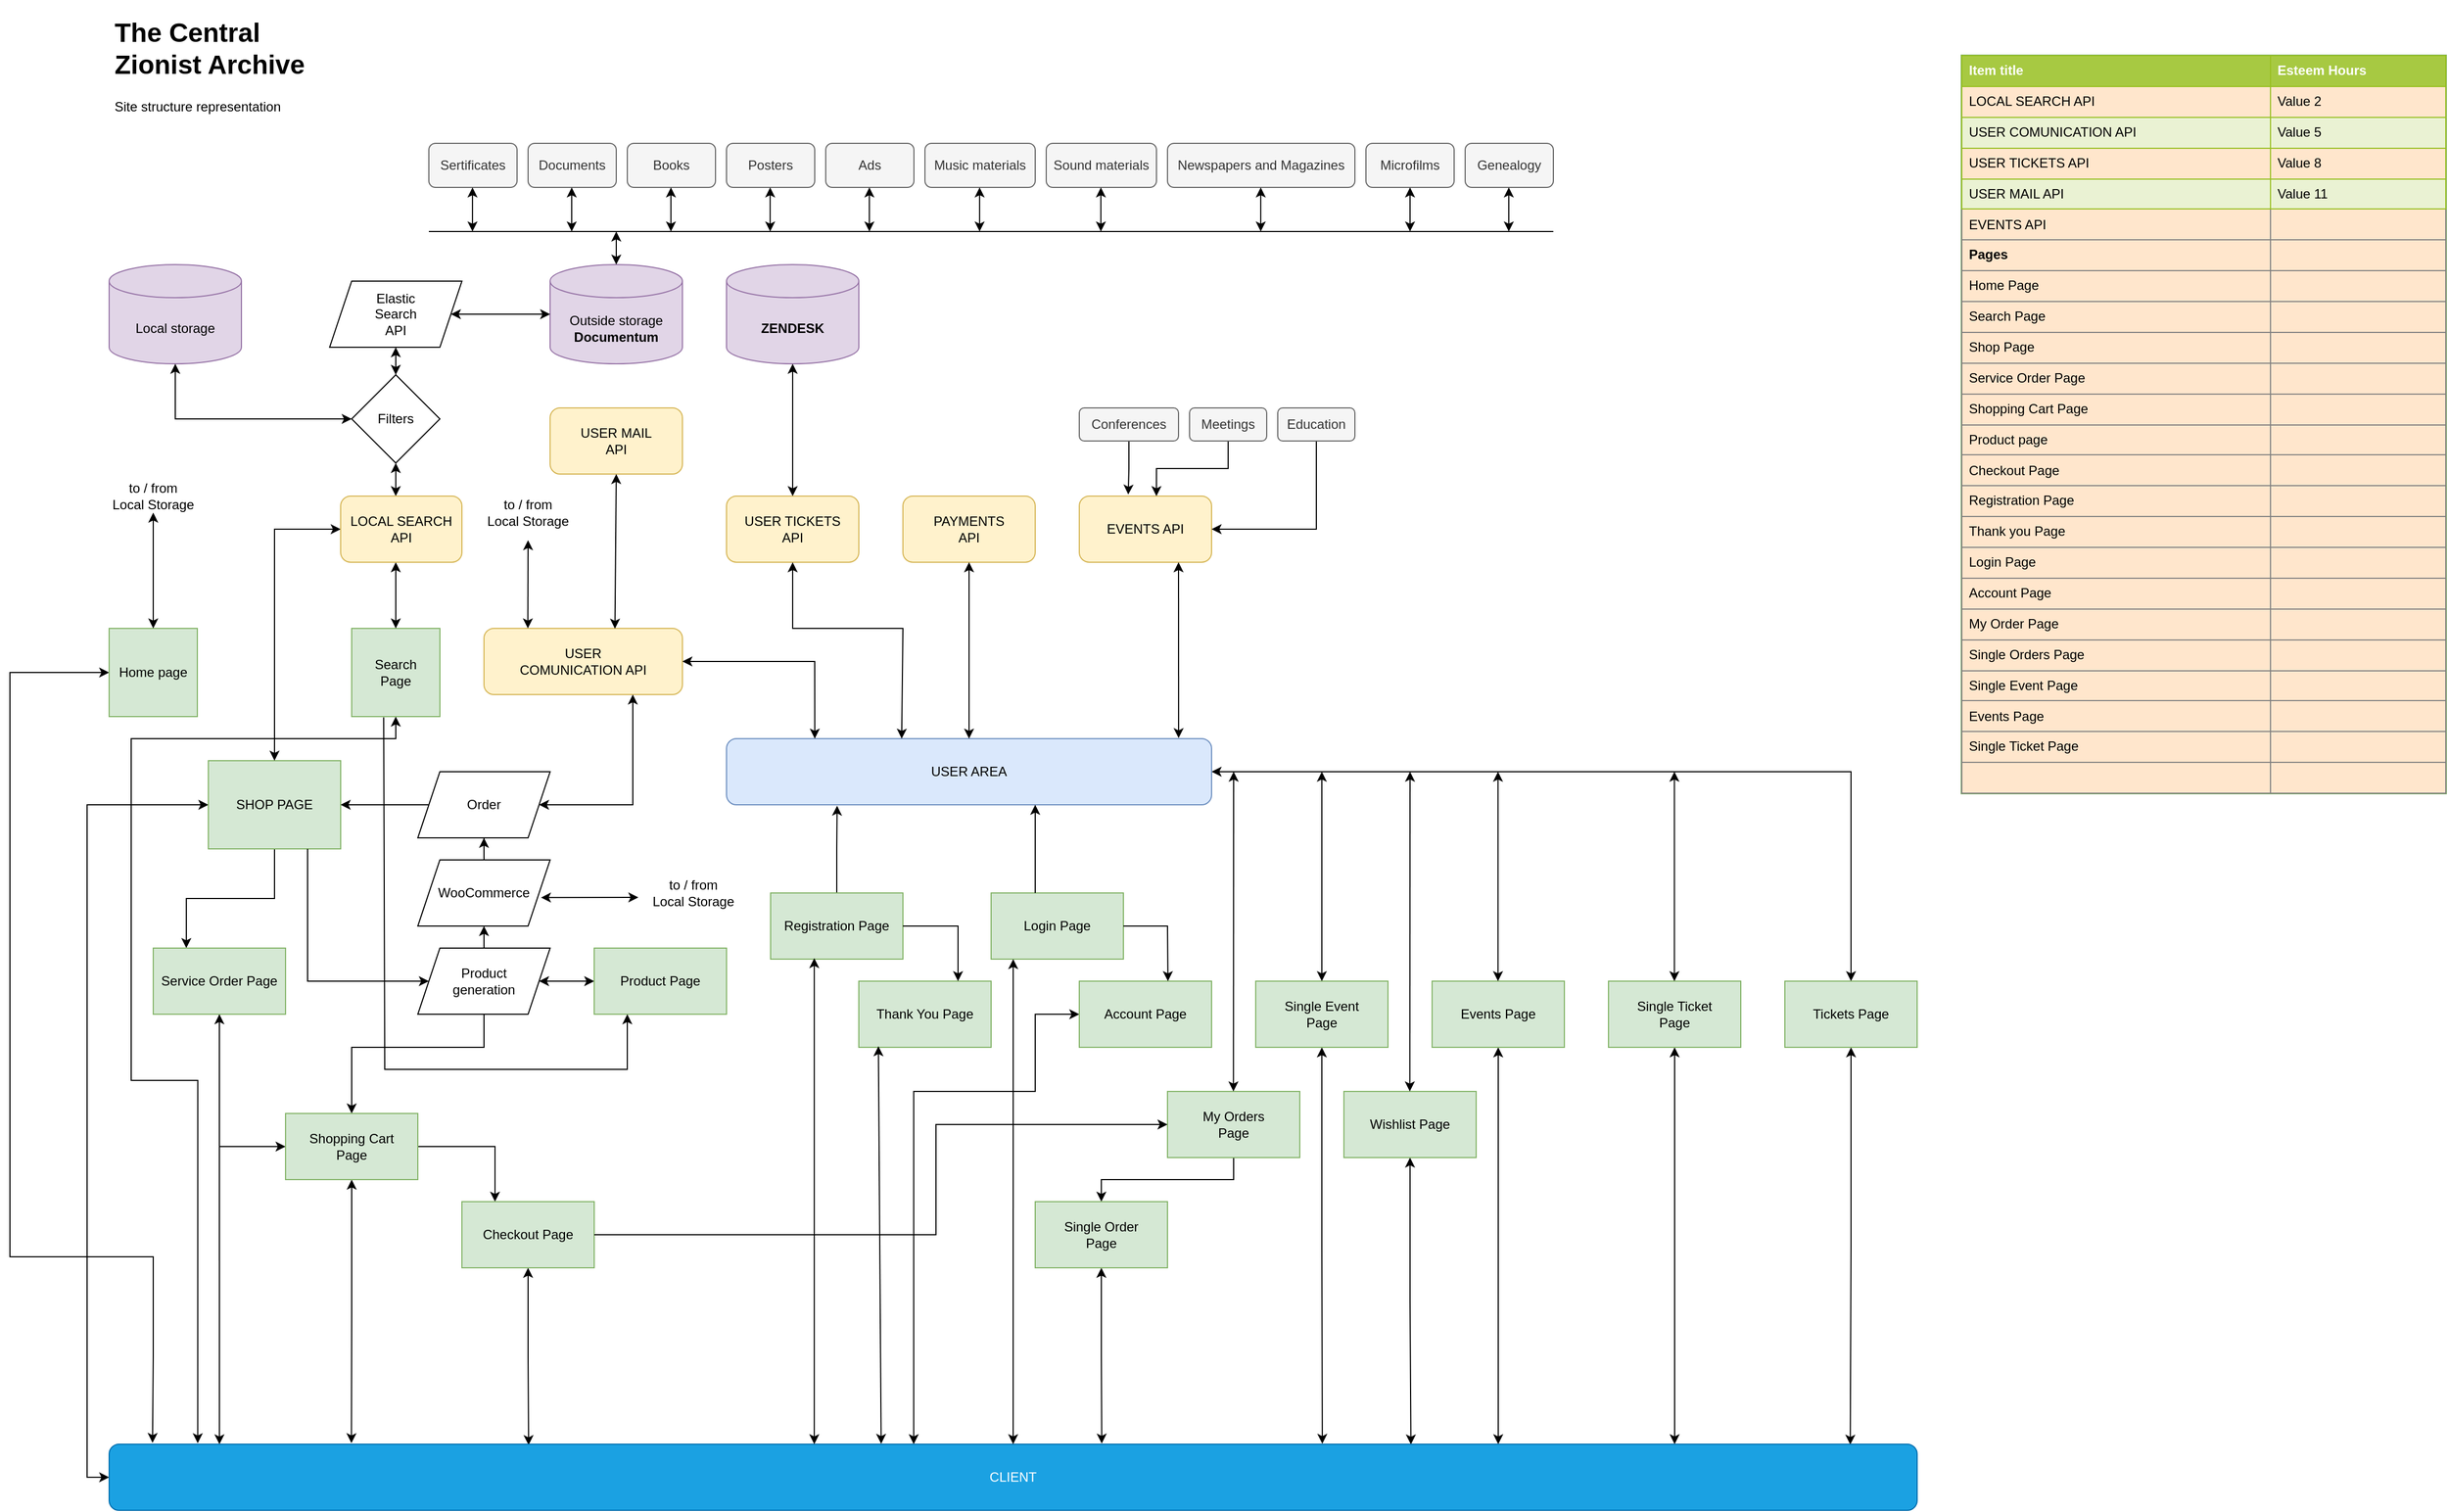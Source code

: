 <mxfile version="20.2.2" type="github">
  <diagram id="vXTD9lxBzudfeYfwQPNL" name="Page-1">
    <mxGraphModel dx="1038" dy="702" grid="1" gridSize="10" guides="1" tooltips="1" connect="1" arrows="1" fold="1" page="1" pageScale="1" pageWidth="1169" pageHeight="827" math="0" shadow="0">
      <root>
        <mxCell id="0" />
        <mxCell id="1" parent="0" />
        <mxCell id="1O4lPicYfPI4-qORrqub-135" style="edgeStyle=orthogonalEdgeStyle;rounded=0;orthogonalLoop=1;jettySize=auto;html=1;entryX=0.024;entryY=-0.02;entryDx=0;entryDy=0;entryPerimeter=0;startArrow=classic;" parent="1" source="1O4lPicYfPI4-qORrqub-1" target="1O4lPicYfPI4-qORrqub-122" edge="1">
          <mxGeometry relative="1" as="geometry">
            <mxPoint x="140" y="1260.0" as="targetPoint" />
            <Array as="points">
              <mxPoint x="70" y="640" />
              <mxPoint x="70" y="1170" />
              <mxPoint x="200" y="1170" />
              <mxPoint x="200" y="1260" />
            </Array>
          </mxGeometry>
        </mxCell>
        <mxCell id="1O4lPicYfPI4-qORrqub-1" value="Home page" style="whiteSpace=wrap;html=1;aspect=fixed;fillColor=#d5e8d4;strokeColor=#82b366;" parent="1" vertex="1">
          <mxGeometry x="160" y="600" width="80" height="80" as="geometry" />
        </mxCell>
        <mxCell id="1O4lPicYfPI4-qORrqub-136" style="edgeStyle=orthogonalEdgeStyle;rounded=0;orthogonalLoop=1;jettySize=auto;html=1;entryX=0.049;entryY=-0.015;entryDx=0;entryDy=0;entryPerimeter=0;startArrow=classic;" parent="1" source="1O4lPicYfPI4-qORrqub-2" target="1O4lPicYfPI4-qORrqub-122" edge="1">
          <mxGeometry relative="1" as="geometry">
            <Array as="points">
              <mxPoint x="420" y="700" />
              <mxPoint x="180" y="700" />
              <mxPoint x="180" y="1010" />
              <mxPoint x="240" y="1010" />
            </Array>
          </mxGeometry>
        </mxCell>
        <mxCell id="1O4lPicYfPI4-qORrqub-2" value="&lt;div&gt;Search&lt;/div&gt;&lt;div&gt;Page&lt;br&gt;&lt;/div&gt;" style="whiteSpace=wrap;html=1;aspect=fixed;fillColor=#d5e8d4;strokeColor=#82b366;" parent="1" vertex="1">
          <mxGeometry x="380" y="600" width="80" height="80" as="geometry" />
        </mxCell>
        <mxCell id="1O4lPicYfPI4-qORrqub-4" value="Local storage" style="shape=cylinder3;whiteSpace=wrap;html=1;boundedLbl=1;backgroundOutline=1;size=15;fillColor=#e1d5e7;strokeColor=#9673a6;" parent="1" vertex="1">
          <mxGeometry x="160" y="270" width="120" height="90" as="geometry" />
        </mxCell>
        <mxCell id="1O4lPicYfPI4-qORrqub-5" value="Outside storage&lt;br&gt;&lt;strong&gt;Documentum&lt;/strong&gt;" style="shape=cylinder3;whiteSpace=wrap;html=1;boundedLbl=1;backgroundOutline=1;size=15;fillColor=#e1d5e7;strokeColor=#9673a6;" parent="1" vertex="1">
          <mxGeometry x="560" y="270" width="120" height="90" as="geometry" />
        </mxCell>
        <mxCell id="1O4lPicYfPI4-qORrqub-6" value="&lt;h1&gt;The Central Zionist Archive &lt;br&gt;&lt;/h1&gt;&lt;p&gt;Site structure representation&lt;br&gt;&lt;/p&gt;" style="text;html=1;strokeColor=none;fillColor=none;spacing=5;spacingTop=-20;whiteSpace=wrap;overflow=hidden;rounded=0;" parent="1" vertex="1">
          <mxGeometry x="160" y="40" width="190" height="120" as="geometry" />
        </mxCell>
        <mxCell id="1O4lPicYfPI4-qORrqub-7" value="&lt;div&gt;Elastic&lt;/div&gt;&lt;div&gt;Search&lt;/div&gt;&lt;div&gt;API&lt;br&gt;&lt;/div&gt;" style="shape=parallelogram;perimeter=parallelogramPerimeter;whiteSpace=wrap;html=1;fixedSize=1;" parent="1" vertex="1">
          <mxGeometry x="360" y="285" width="120" height="60" as="geometry" />
        </mxCell>
        <mxCell id="1O4lPicYfPI4-qORrqub-9" value="Sertificates" style="rounded=1;whiteSpace=wrap;html=1;fillColor=#f5f5f5;fontColor=#333333;strokeColor=#666666;" parent="1" vertex="1">
          <mxGeometry x="450" y="160" width="80" height="40" as="geometry" />
        </mxCell>
        <mxCell id="1O4lPicYfPI4-qORrqub-10" value="Documents" style="rounded=1;whiteSpace=wrap;html=1;fillColor=#f5f5f5;fontColor=#333333;strokeColor=#666666;" parent="1" vertex="1">
          <mxGeometry x="540" y="160" width="80" height="40" as="geometry" />
        </mxCell>
        <mxCell id="1O4lPicYfPI4-qORrqub-11" value="Books" style="rounded=1;whiteSpace=wrap;html=1;fillColor=#f5f5f5;fontColor=#333333;strokeColor=#666666;" parent="1" vertex="1">
          <mxGeometry x="630" y="160" width="80" height="40" as="geometry" />
        </mxCell>
        <mxCell id="1O4lPicYfPI4-qORrqub-13" value="" style="endArrow=classic;startArrow=classic;html=1;rounded=0;exitX=1;exitY=0.5;exitDx=0;exitDy=0;entryX=0;entryY=0.5;entryDx=0;entryDy=0;entryPerimeter=0;" parent="1" source="1O4lPicYfPI4-qORrqub-7" target="1O4lPicYfPI4-qORrqub-5" edge="1">
          <mxGeometry width="50" height="50" relative="1" as="geometry">
            <mxPoint x="590" y="490" as="sourcePoint" />
            <mxPoint x="640" y="440" as="targetPoint" />
          </mxGeometry>
        </mxCell>
        <mxCell id="1O4lPicYfPI4-qORrqub-14" value="Posters" style="rounded=1;whiteSpace=wrap;html=1;fillColor=#f5f5f5;fontColor=#333333;strokeColor=#666666;" parent="1" vertex="1">
          <mxGeometry x="720" y="160" width="80" height="40" as="geometry" />
        </mxCell>
        <mxCell id="1O4lPicYfPI4-qORrqub-17" value="Filters" style="rhombus;whiteSpace=wrap;html=1;" parent="1" vertex="1">
          <mxGeometry x="380" y="370" width="80" height="80" as="geometry" />
        </mxCell>
        <mxCell id="1O4lPicYfPI4-qORrqub-22" value="" style="endArrow=classic;startArrow=classic;html=1;rounded=0;entryX=0.5;entryY=1;entryDx=0;entryDy=0;" parent="1" target="1O4lPicYfPI4-qORrqub-7" edge="1">
          <mxGeometry width="50" height="50" relative="1" as="geometry">
            <mxPoint x="420" y="370" as="sourcePoint" />
            <mxPoint x="470" y="400" as="targetPoint" />
          </mxGeometry>
        </mxCell>
        <mxCell id="1O4lPicYfPI4-qORrqub-23" value="" style="endArrow=classic;startArrow=classic;html=1;rounded=0;entryX=0;entryY=0.5;entryDx=0;entryDy=0;exitX=0.5;exitY=1;exitDx=0;exitDy=0;exitPerimeter=0;" parent="1" source="1O4lPicYfPI4-qORrqub-4" target="1O4lPicYfPI4-qORrqub-17" edge="1">
          <mxGeometry width="50" height="50" relative="1" as="geometry">
            <mxPoint x="195" y="435" as="sourcePoint" />
            <mxPoint x="245" y="385" as="targetPoint" />
            <Array as="points">
              <mxPoint x="220" y="410" />
            </Array>
          </mxGeometry>
        </mxCell>
        <mxCell id="1O4lPicYfPI4-qORrqub-24" value="" style="endArrow=classic;startArrow=classic;html=1;rounded=0;exitX=0.5;exitY=0;exitDx=0;exitDy=0;entryX=0.5;entryY=1;entryDx=0;entryDy=0;" parent="1" target="1O4lPicYfPI4-qORrqub-17" edge="1">
          <mxGeometry width="50" height="50" relative="1" as="geometry">
            <mxPoint x="420" y="480" as="sourcePoint" />
            <mxPoint x="470" y="400" as="targetPoint" />
          </mxGeometry>
        </mxCell>
        <mxCell id="1O4lPicYfPI4-qORrqub-25" value="Ads" style="rounded=1;whiteSpace=wrap;html=1;fillColor=#f5f5f5;fontColor=#333333;strokeColor=#666666;" parent="1" vertex="1">
          <mxGeometry x="810" y="160" width="80" height="40" as="geometry" />
        </mxCell>
        <mxCell id="1O4lPicYfPI4-qORrqub-26" value="Music materials" style="rounded=1;whiteSpace=wrap;html=1;fillColor=#f5f5f5;fontColor=#333333;strokeColor=#666666;" parent="1" vertex="1">
          <mxGeometry x="900" y="160" width="100" height="40" as="geometry" />
        </mxCell>
        <mxCell id="1O4lPicYfPI4-qORrqub-27" value="Sound materials" style="rounded=1;whiteSpace=wrap;html=1;fillColor=#f5f5f5;fontColor=#333333;strokeColor=#666666;" parent="1" vertex="1">
          <mxGeometry x="1010" y="160" width="100" height="40" as="geometry" />
        </mxCell>
        <mxCell id="1O4lPicYfPI4-qORrqub-28" value="" style="endArrow=classic;startArrow=classic;html=1;rounded=0;exitX=0.5;exitY=0;exitDx=0;exitDy=0;entryX=0.5;entryY=1;entryDx=0;entryDy=0;" parent="1" source="1O4lPicYfPI4-qORrqub-2" edge="1">
          <mxGeometry width="50" height="50" relative="1" as="geometry">
            <mxPoint x="690" y="410" as="sourcePoint" />
            <mxPoint x="420" y="540" as="targetPoint" />
          </mxGeometry>
        </mxCell>
        <mxCell id="1O4lPicYfPI4-qORrqub-30" value="" style="endArrow=classic;startArrow=classic;html=1;rounded=0;exitX=0.5;exitY=0;exitDx=0;exitDy=0;" parent="1" source="1O4lPicYfPI4-qORrqub-1" target="1O4lPicYfPI4-qORrqub-31" edge="1">
          <mxGeometry width="50" height="50" relative="1" as="geometry">
            <mxPoint x="690" y="410" as="sourcePoint" />
            <mxPoint x="200" y="480" as="targetPoint" />
          </mxGeometry>
        </mxCell>
        <mxCell id="1O4lPicYfPI4-qORrqub-31" value="&lt;div&gt;to / from&lt;/div&gt;&lt;div&gt;Local Storage&lt;br&gt;&lt;/div&gt;" style="text;html=1;strokeColor=none;fillColor=none;align=center;verticalAlign=middle;whiteSpace=wrap;rounded=0;" parent="1" vertex="1">
          <mxGeometry x="150" y="465" width="100" height="30" as="geometry" />
        </mxCell>
        <mxCell id="1O4lPicYfPI4-qORrqub-34" value="" style="endArrow=classic;startArrow=classic;html=1;rounded=0;exitX=0.5;exitY=0;exitDx=0;exitDy=0;exitPerimeter=0;" parent="1" source="1O4lPicYfPI4-qORrqub-5" edge="1">
          <mxGeometry width="50" height="50" relative="1" as="geometry">
            <mxPoint x="690" y="410" as="sourcePoint" />
            <mxPoint x="620" y="240" as="targetPoint" />
          </mxGeometry>
        </mxCell>
        <mxCell id="1O4lPicYfPI4-qORrqub-35" value="" style="endArrow=none;html=1;rounded=0;" parent="1" edge="1">
          <mxGeometry width="50" height="50" relative="1" as="geometry">
            <mxPoint x="450" y="240" as="sourcePoint" />
            <mxPoint x="1470" y="240" as="targetPoint" />
          </mxGeometry>
        </mxCell>
        <mxCell id="1O4lPicYfPI4-qORrqub-39" value="Newspapers and Magazines" style="rounded=1;whiteSpace=wrap;html=1;fillColor=#f5f5f5;fontColor=#333333;strokeColor=#666666;" parent="1" vertex="1">
          <mxGeometry x="1120" y="160" width="170" height="40" as="geometry" />
        </mxCell>
        <mxCell id="1O4lPicYfPI4-qORrqub-40" value="Genealogy" style="rounded=1;whiteSpace=wrap;html=1;fillColor=#f5f5f5;fontColor=#333333;strokeColor=#666666;" parent="1" vertex="1">
          <mxGeometry x="1390" y="160" width="80" height="40" as="geometry" />
        </mxCell>
        <mxCell id="1O4lPicYfPI4-qORrqub-43" value="Microfilms" style="rounded=1;whiteSpace=wrap;html=1;fillColor=#f5f5f5;fontColor=#333333;strokeColor=#666666;" parent="1" vertex="1">
          <mxGeometry x="1300" y="160" width="80" height="40" as="geometry" />
        </mxCell>
        <mxCell id="1O4lPicYfPI4-qORrqub-44" value="" style="endArrow=classic;startArrow=classic;html=1;rounded=0;entryX=0.5;entryY=1;entryDx=0;entryDy=0;" parent="1" edge="1">
          <mxGeometry width="50" height="50" relative="1" as="geometry">
            <mxPoint x="489.58" y="240.0" as="sourcePoint" />
            <mxPoint x="489.58" y="200.0" as="targetPoint" />
          </mxGeometry>
        </mxCell>
        <mxCell id="1O4lPicYfPI4-qORrqub-45" value="" style="endArrow=classic;startArrow=classic;html=1;rounded=0;entryX=0.5;entryY=1;entryDx=0;entryDy=0;" parent="1" edge="1">
          <mxGeometry width="50" height="50" relative="1" as="geometry">
            <mxPoint x="579.58" y="240.0" as="sourcePoint" />
            <mxPoint x="579.58" y="200.0" as="targetPoint" />
          </mxGeometry>
        </mxCell>
        <mxCell id="1O4lPicYfPI4-qORrqub-46" value="" style="endArrow=classic;startArrow=classic;html=1;rounded=0;entryX=0.5;entryY=1;entryDx=0;entryDy=0;" parent="1" edge="1">
          <mxGeometry width="50" height="50" relative="1" as="geometry">
            <mxPoint x="669.58" y="240.0" as="sourcePoint" />
            <mxPoint x="669.58" y="200.0" as="targetPoint" />
          </mxGeometry>
        </mxCell>
        <mxCell id="1O4lPicYfPI4-qORrqub-47" value="" style="endArrow=classic;startArrow=classic;html=1;rounded=0;entryX=0.5;entryY=1;entryDx=0;entryDy=0;" parent="1" edge="1">
          <mxGeometry width="50" height="50" relative="1" as="geometry">
            <mxPoint x="759.58" y="240.0" as="sourcePoint" />
            <mxPoint x="759.58" y="200.0" as="targetPoint" />
          </mxGeometry>
        </mxCell>
        <mxCell id="1O4lPicYfPI4-qORrqub-48" value="" style="endArrow=classic;startArrow=classic;html=1;rounded=0;entryX=0.5;entryY=1;entryDx=0;entryDy=0;" parent="1" edge="1">
          <mxGeometry width="50" height="50" relative="1" as="geometry">
            <mxPoint x="849.58" y="240.0" as="sourcePoint" />
            <mxPoint x="849.58" y="200.0" as="targetPoint" />
          </mxGeometry>
        </mxCell>
        <mxCell id="1O4lPicYfPI4-qORrqub-49" value="" style="endArrow=classic;startArrow=classic;html=1;rounded=0;entryX=0.5;entryY=1;entryDx=0;entryDy=0;" parent="1" edge="1">
          <mxGeometry width="50" height="50" relative="1" as="geometry">
            <mxPoint x="949.58" y="240.0" as="sourcePoint" />
            <mxPoint x="949.58" y="200.0" as="targetPoint" />
          </mxGeometry>
        </mxCell>
        <mxCell id="1O4lPicYfPI4-qORrqub-50" value="" style="endArrow=classic;startArrow=classic;html=1;rounded=0;entryX=0.5;entryY=1;entryDx=0;entryDy=0;" parent="1" edge="1">
          <mxGeometry width="50" height="50" relative="1" as="geometry">
            <mxPoint x="1059.58" y="240.0" as="sourcePoint" />
            <mxPoint x="1059.58" y="200.0" as="targetPoint" />
          </mxGeometry>
        </mxCell>
        <mxCell id="1O4lPicYfPI4-qORrqub-51" value="" style="endArrow=classic;startArrow=classic;html=1;rounded=0;entryX=0.5;entryY=1;entryDx=0;entryDy=0;" parent="1" edge="1">
          <mxGeometry width="50" height="50" relative="1" as="geometry">
            <mxPoint x="1204.58" y="240.0" as="sourcePoint" />
            <mxPoint x="1204.58" y="200.0" as="targetPoint" />
          </mxGeometry>
        </mxCell>
        <mxCell id="1O4lPicYfPI4-qORrqub-52" value="" style="endArrow=classic;startArrow=classic;html=1;rounded=0;entryX=0.5;entryY=1;entryDx=0;entryDy=0;" parent="1" edge="1">
          <mxGeometry width="50" height="50" relative="1" as="geometry">
            <mxPoint x="1429.58" y="240.0" as="sourcePoint" />
            <mxPoint x="1429.58" y="200.0" as="targetPoint" />
          </mxGeometry>
        </mxCell>
        <mxCell id="1O4lPicYfPI4-qORrqub-53" value="" style="endArrow=classic;startArrow=classic;html=1;rounded=0;entryX=0.5;entryY=1;entryDx=0;entryDy=0;" parent="1" edge="1">
          <mxGeometry width="50" height="50" relative="1" as="geometry">
            <mxPoint x="1340" y="240.0" as="sourcePoint" />
            <mxPoint x="1340" y="200.0" as="targetPoint" />
          </mxGeometry>
        </mxCell>
        <mxCell id="1O4lPicYfPI4-qORrqub-123" style="edgeStyle=orthogonalEdgeStyle;rounded=0;orthogonalLoop=1;jettySize=auto;html=1;entryX=0.5;entryY=0;entryDx=0;entryDy=0;startArrow=classic;" parent="1" source="1O4lPicYfPI4-qORrqub-55" target="1O4lPicYfPI4-qORrqub-105" edge="1">
          <mxGeometry relative="1" as="geometry" />
        </mxCell>
        <mxCell id="1O4lPicYfPI4-qORrqub-55" value="USER AREA" style="rounded=1;whiteSpace=wrap;html=1;fillColor=#dae8fc;strokeColor=#6c8ebf;" parent="1" vertex="1">
          <mxGeometry x="720" y="700" width="440" height="60" as="geometry" />
        </mxCell>
        <mxCell id="1O4lPicYfPI4-qORrqub-56" value="USER TICKETS&lt;br&gt;API" style="rounded=1;whiteSpace=wrap;html=1;fillColor=#fff2cc;strokeColor=#d6b656;" parent="1" vertex="1">
          <mxGeometry x="720" y="480" width="120" height="60" as="geometry" />
        </mxCell>
        <mxCell id="1O4lPicYfPI4-qORrqub-57" value="EVENTS API" style="rounded=1;whiteSpace=wrap;html=1;fillColor=#fff2cc;strokeColor=#d6b656;" parent="1" vertex="1">
          <mxGeometry x="1040" y="480" width="120" height="60" as="geometry" />
        </mxCell>
        <mxCell id="1O4lPicYfPI4-qORrqub-59" value="&lt;strong&gt;ZENDESK&lt;/strong&gt;" style="shape=cylinder3;whiteSpace=wrap;html=1;boundedLbl=1;backgroundOutline=1;size=15;fillColor=#e1d5e7;strokeColor=#9673a6;" parent="1" vertex="1">
          <mxGeometry x="720" y="270" width="120" height="90" as="geometry" />
        </mxCell>
        <mxCell id="1O4lPicYfPI4-qORrqub-60" value="PAYMENTS&lt;br&gt;API" style="rounded=1;whiteSpace=wrap;html=1;fillColor=#fff2cc;strokeColor=#d6b656;" parent="1" vertex="1">
          <mxGeometry x="880" y="480" width="120" height="60" as="geometry" />
        </mxCell>
        <mxCell id="1O4lPicYfPI4-qORrqub-64" style="edgeStyle=orthogonalEdgeStyle;rounded=0;orthogonalLoop=1;jettySize=auto;html=1;exitX=0.5;exitY=1;exitDx=0;exitDy=0;entryX=0.37;entryY=-0.024;entryDx=0;entryDy=0;entryPerimeter=0;" parent="1" source="1O4lPicYfPI4-qORrqub-61" target="1O4lPicYfPI4-qORrqub-57" edge="1">
          <mxGeometry relative="1" as="geometry" />
        </mxCell>
        <mxCell id="1O4lPicYfPI4-qORrqub-61" value="Сonferences" style="rounded=1;whiteSpace=wrap;html=1;fillColor=#f5f5f5;fontColor=#333333;strokeColor=#666666;" parent="1" vertex="1">
          <mxGeometry x="1040" y="400" width="90" height="30" as="geometry" />
        </mxCell>
        <mxCell id="1O4lPicYfPI4-qORrqub-65" style="edgeStyle=orthogonalEdgeStyle;rounded=0;orthogonalLoop=1;jettySize=auto;html=1;exitX=0.5;exitY=1;exitDx=0;exitDy=0;entryX=0.583;entryY=0;entryDx=0;entryDy=0;entryPerimeter=0;" parent="1" source="1O4lPicYfPI4-qORrqub-62" target="1O4lPicYfPI4-qORrqub-57" edge="1">
          <mxGeometry relative="1" as="geometry" />
        </mxCell>
        <mxCell id="1O4lPicYfPI4-qORrqub-62" value="Meetings" style="rounded=1;whiteSpace=wrap;html=1;fillColor=#f5f5f5;fontColor=#333333;strokeColor=#666666;" parent="1" vertex="1">
          <mxGeometry x="1140" y="400" width="70" height="30" as="geometry" />
        </mxCell>
        <mxCell id="1O4lPicYfPI4-qORrqub-66" style="edgeStyle=orthogonalEdgeStyle;rounded=0;orthogonalLoop=1;jettySize=auto;html=1;exitX=0.5;exitY=1;exitDx=0;exitDy=0;entryX=1;entryY=0.5;entryDx=0;entryDy=0;" parent="1" source="1O4lPicYfPI4-qORrqub-63" target="1O4lPicYfPI4-qORrqub-57" edge="1">
          <mxGeometry relative="1" as="geometry" />
        </mxCell>
        <mxCell id="1O4lPicYfPI4-qORrqub-63" value="Education" style="rounded=1;whiteSpace=wrap;html=1;fillColor=#f5f5f5;fontColor=#333333;strokeColor=#666666;" parent="1" vertex="1">
          <mxGeometry x="1220" y="400" width="70" height="30" as="geometry" />
        </mxCell>
        <mxCell id="1O4lPicYfPI4-qORrqub-116" style="edgeStyle=orthogonalEdgeStyle;rounded=0;orthogonalLoop=1;jettySize=auto;html=1;entryX=0.25;entryY=0;entryDx=0;entryDy=0;" parent="1" source="1O4lPicYfPI4-qORrqub-67" target="1O4lPicYfPI4-qORrqub-111" edge="1">
          <mxGeometry relative="1" as="geometry" />
        </mxCell>
        <mxCell id="1O4lPicYfPI4-qORrqub-134" style="edgeStyle=orthogonalEdgeStyle;rounded=0;orthogonalLoop=1;jettySize=auto;html=1;entryX=0;entryY=0.5;entryDx=0;entryDy=0;startArrow=classic;" parent="1" source="1O4lPicYfPI4-qORrqub-67" target="1O4lPicYfPI4-qORrqub-122" edge="1">
          <mxGeometry relative="1" as="geometry">
            <Array as="points">
              <mxPoint x="140" y="760" />
              <mxPoint x="140" y="1370" />
            </Array>
          </mxGeometry>
        </mxCell>
        <mxCell id="1O4lPicYfPI4-qORrqub-67" value="SHOP PAGE" style="rounded=0;whiteSpace=wrap;html=1;fillColor=#d5e8d4;strokeColor=#82b366;" parent="1" vertex="1">
          <mxGeometry x="250" y="720" width="120" height="80" as="geometry" />
        </mxCell>
        <mxCell id="1O4lPicYfPI4-qORrqub-69" value="" style="endArrow=classic;startArrow=classic;html=1;rounded=0;entryX=0;entryY=0.5;entryDx=0;entryDy=0;" parent="1" source="1O4lPicYfPI4-qORrqub-67" edge="1">
          <mxGeometry width="50" height="50" relative="1" as="geometry">
            <mxPoint x="200" y="730" as="sourcePoint" />
            <mxPoint x="370" y="510" as="targetPoint" />
            <Array as="points">
              <mxPoint x="310" y="510" />
            </Array>
          </mxGeometry>
        </mxCell>
        <mxCell id="1O4lPicYfPI4-qORrqub-74" style="edgeStyle=orthogonalEdgeStyle;rounded=0;orthogonalLoop=1;jettySize=auto;html=1;exitX=0.5;exitY=0;exitDx=0;exitDy=0;entryX=0.5;entryY=1;entryDx=0;entryDy=0;" parent="1" source="1O4lPicYfPI4-qORrqub-70" target="1O4lPicYfPI4-qORrqub-71" edge="1">
          <mxGeometry relative="1" as="geometry" />
        </mxCell>
        <mxCell id="1O4lPicYfPI4-qORrqub-90" style="edgeStyle=orthogonalEdgeStyle;rounded=0;orthogonalLoop=1;jettySize=auto;html=1;entryX=0;entryY=0.5;entryDx=0;entryDy=0;startArrow=classic;" parent="1" source="1O4lPicYfPI4-qORrqub-70" target="1O4lPicYfPI4-qORrqub-89" edge="1">
          <mxGeometry relative="1" as="geometry" />
        </mxCell>
        <mxCell id="1O4lPicYfPI4-qORrqub-119" style="edgeStyle=orthogonalEdgeStyle;rounded=0;orthogonalLoop=1;jettySize=auto;html=1;entryX=0.5;entryY=0;entryDx=0;entryDy=0;" parent="1" source="1O4lPicYfPI4-qORrqub-70" target="1O4lPicYfPI4-qORrqub-112" edge="1">
          <mxGeometry relative="1" as="geometry">
            <Array as="points">
              <mxPoint x="500" y="980" />
              <mxPoint x="380" y="980" />
            </Array>
          </mxGeometry>
        </mxCell>
        <mxCell id="1O4lPicYfPI4-qORrqub-70" value="&lt;div&gt;Product&lt;/div&gt;&lt;div&gt;generation&lt;br&gt;&lt;/div&gt;" style="shape=parallelogram;perimeter=parallelogramPerimeter;whiteSpace=wrap;html=1;fixedSize=1;" parent="1" vertex="1">
          <mxGeometry x="440" y="890" width="120" height="60" as="geometry" />
        </mxCell>
        <mxCell id="1O4lPicYfPI4-qORrqub-75" style="edgeStyle=orthogonalEdgeStyle;rounded=0;orthogonalLoop=1;jettySize=auto;html=1;exitX=0.5;exitY=0;exitDx=0;exitDy=0;" parent="1" source="1O4lPicYfPI4-qORrqub-71" target="1O4lPicYfPI4-qORrqub-72" edge="1">
          <mxGeometry relative="1" as="geometry" />
        </mxCell>
        <mxCell id="1O4lPicYfPI4-qORrqub-71" value="WooCommerce" style="shape=parallelogram;perimeter=parallelogramPerimeter;whiteSpace=wrap;html=1;fixedSize=1;" parent="1" vertex="1">
          <mxGeometry x="440" y="810" width="120" height="60" as="geometry" />
        </mxCell>
        <mxCell id="1O4lPicYfPI4-qORrqub-76" style="edgeStyle=orthogonalEdgeStyle;rounded=0;orthogonalLoop=1;jettySize=auto;html=1;entryX=1;entryY=0.5;entryDx=0;entryDy=0;" parent="1" source="1O4lPicYfPI4-qORrqub-72" target="1O4lPicYfPI4-qORrqub-67" edge="1">
          <mxGeometry relative="1" as="geometry" />
        </mxCell>
        <mxCell id="1O4lPicYfPI4-qORrqub-72" value="Order" style="shape=parallelogram;perimeter=parallelogramPerimeter;whiteSpace=wrap;html=1;fixedSize=1;" parent="1" vertex="1">
          <mxGeometry x="440" y="730" width="120" height="60" as="geometry" />
        </mxCell>
        <mxCell id="1O4lPicYfPI4-qORrqub-73" value="" style="endArrow=classic;html=1;rounded=0;entryX=0;entryY=0.5;entryDx=0;entryDy=0;exitX=0.75;exitY=1;exitDx=0;exitDy=0;" parent="1" source="1O4lPicYfPI4-qORrqub-67" target="1O4lPicYfPI4-qORrqub-70" edge="1">
          <mxGeometry width="50" height="50" relative="1" as="geometry">
            <mxPoint x="420" y="760" as="sourcePoint" />
            <mxPoint x="470" y="710" as="targetPoint" />
            <Array as="points">
              <mxPoint x="340" y="920" />
            </Array>
          </mxGeometry>
        </mxCell>
        <mxCell id="1O4lPicYfPI4-qORrqub-77" value="" style="endArrow=classic;startArrow=classic;html=1;rounded=0;exitX=0.931;exitY=0.569;exitDx=0;exitDy=0;exitPerimeter=0;" parent="1" source="1O4lPicYfPI4-qORrqub-71" edge="1">
          <mxGeometry width="50" height="50" relative="1" as="geometry">
            <mxPoint x="610" y="865" as="sourcePoint" />
            <mxPoint x="640" y="844" as="targetPoint" />
          </mxGeometry>
        </mxCell>
        <mxCell id="1O4lPicYfPI4-qORrqub-78" value="&lt;div&gt;to / from&lt;/div&gt;&lt;div&gt;Local Storage&lt;br&gt;&lt;/div&gt;" style="text;html=1;strokeColor=none;fillColor=none;align=center;verticalAlign=middle;whiteSpace=wrap;rounded=0;" parent="1" vertex="1">
          <mxGeometry x="490" y="480" width="100" height="30" as="geometry" />
        </mxCell>
        <mxCell id="1O4lPicYfPI4-qORrqub-79" value="" style="endArrow=classic;startArrow=classic;html=1;rounded=0;entryX=0.5;entryY=1;entryDx=0;entryDy=0;entryPerimeter=0;exitX=0.5;exitY=0;exitDx=0;exitDy=0;" parent="1" source="1O4lPicYfPI4-qORrqub-56" target="1O4lPicYfPI4-qORrqub-59" edge="1">
          <mxGeometry width="50" height="50" relative="1" as="geometry">
            <mxPoint x="760" y="450" as="sourcePoint" />
            <mxPoint x="810" y="400" as="targetPoint" />
          </mxGeometry>
        </mxCell>
        <mxCell id="1O4lPicYfPI4-qORrqub-80" value="USER &lt;br&gt;COMUNICATION API" style="rounded=1;whiteSpace=wrap;html=1;fillColor=#fff2cc;strokeColor=#d6b656;" parent="1" vertex="1">
          <mxGeometry x="500" y="600" width="180" height="60" as="geometry" />
        </mxCell>
        <mxCell id="1O4lPicYfPI4-qORrqub-81" value="" style="endArrow=classic;startArrow=classic;html=1;rounded=0;entryX=0.75;entryY=1;entryDx=0;entryDy=0;exitX=1;exitY=0.5;exitDx=0;exitDy=0;" parent="1" source="1O4lPicYfPI4-qORrqub-72" target="1O4lPicYfPI4-qORrqub-80" edge="1">
          <mxGeometry width="50" height="50" relative="1" as="geometry">
            <mxPoint x="595" y="760" as="sourcePoint" />
            <mxPoint x="645" y="710" as="targetPoint" />
            <Array as="points">
              <mxPoint x="635" y="760" />
            </Array>
          </mxGeometry>
        </mxCell>
        <mxCell id="1O4lPicYfPI4-qORrqub-82" value="" style="endArrow=classic;startArrow=classic;html=1;rounded=0;exitX=1;exitY=0.5;exitDx=0;exitDy=0;entryX=0.182;entryY=0;entryDx=0;entryDy=0;entryPerimeter=0;" parent="1" source="1O4lPicYfPI4-qORrqub-80" target="1O4lPicYfPI4-qORrqub-55" edge="1">
          <mxGeometry width="50" height="50" relative="1" as="geometry">
            <mxPoint x="870" y="660" as="sourcePoint" />
            <mxPoint x="920" y="610" as="targetPoint" />
            <Array as="points">
              <mxPoint x="800" y="630" />
            </Array>
          </mxGeometry>
        </mxCell>
        <mxCell id="1O4lPicYfPI4-qORrqub-83" value="" style="endArrow=classic;startArrow=classic;html=1;rounded=0;entryX=0.221;entryY=-0.001;entryDx=0;entryDy=0;entryPerimeter=0;" parent="1" target="1O4lPicYfPI4-qORrqub-80" edge="1">
          <mxGeometry width="50" height="50" relative="1" as="geometry">
            <mxPoint x="540" y="520" as="sourcePoint" />
            <mxPoint x="618.28" y="560" as="targetPoint" />
          </mxGeometry>
        </mxCell>
        <mxCell id="1O4lPicYfPI4-qORrqub-84" value="USER MAIL&lt;br&gt;API" style="rounded=1;whiteSpace=wrap;html=1;fillColor=#fff2cc;strokeColor=#d6b656;" parent="1" vertex="1">
          <mxGeometry x="560" y="400" width="120" height="60" as="geometry" />
        </mxCell>
        <mxCell id="1O4lPicYfPI4-qORrqub-85" value="" style="endArrow=classic;startArrow=classic;html=1;rounded=0;entryX=0.5;entryY=1;entryDx=0;entryDy=0;exitX=0.66;exitY=0.004;exitDx=0;exitDy=0;exitPerimeter=0;" parent="1" source="1O4lPicYfPI4-qORrqub-80" target="1O4lPicYfPI4-qORrqub-84" edge="1">
          <mxGeometry width="50" height="50" relative="1" as="geometry">
            <mxPoint x="540" y="590" as="sourcePoint" />
            <mxPoint x="590" y="540" as="targetPoint" />
          </mxGeometry>
        </mxCell>
        <mxCell id="1O4lPicYfPI4-qORrqub-86" value="&lt;div&gt;to / from&lt;/div&gt;&lt;div&gt;Local Storage&lt;br&gt;&lt;/div&gt;" style="text;html=1;strokeColor=none;fillColor=none;align=center;verticalAlign=middle;whiteSpace=wrap;rounded=0;" parent="1" vertex="1">
          <mxGeometry x="640" y="825" width="100" height="30" as="geometry" />
        </mxCell>
        <mxCell id="1O4lPicYfPI4-qORrqub-87" value="" style="endArrow=classic;startArrow=classic;html=1;rounded=0;exitX=0.5;exitY=0;exitDx=0;exitDy=0;entryX=0.5;entryY=1;entryDx=0;entryDy=0;" parent="1" source="1O4lPicYfPI4-qORrqub-55" target="1O4lPicYfPI4-qORrqub-60" edge="1">
          <mxGeometry width="50" height="50" relative="1" as="geometry">
            <mxPoint x="890" y="650" as="sourcePoint" />
            <mxPoint x="940" y="600" as="targetPoint" />
          </mxGeometry>
        </mxCell>
        <mxCell id="1O4lPicYfPI4-qORrqub-88" value="" style="endArrow=classic;startArrow=classic;html=1;rounded=0;exitX=0.932;exitY=-0.008;exitDx=0;exitDy=0;exitPerimeter=0;entryX=0.75;entryY=1;entryDx=0;entryDy=0;" parent="1" source="1O4lPicYfPI4-qORrqub-55" target="1O4lPicYfPI4-qORrqub-57" edge="1">
          <mxGeometry width="50" height="50" relative="1" as="geometry">
            <mxPoint x="1090" y="550" as="sourcePoint" />
            <mxPoint x="1140" y="500" as="targetPoint" />
          </mxGeometry>
        </mxCell>
        <mxCell id="1O4lPicYfPI4-qORrqub-89" value="Product Page" style="rounded=0;whiteSpace=wrap;html=1;fillColor=#d5e8d4;strokeColor=#82b366;" parent="1" vertex="1">
          <mxGeometry x="600" y="890" width="120" height="60" as="geometry" />
        </mxCell>
        <mxCell id="1O4lPicYfPI4-qORrqub-91" value="" style="endArrow=classic;html=1;rounded=0;entryX=0.25;entryY=1;entryDx=0;entryDy=0;exitX=0.363;exitY=1.01;exitDx=0;exitDy=0;exitPerimeter=0;" parent="1" source="1O4lPicYfPI4-qORrqub-2" target="1O4lPicYfPI4-qORrqub-89" edge="1">
          <mxGeometry width="50" height="50" relative="1" as="geometry">
            <mxPoint x="410" y="1130" as="sourcePoint" />
            <mxPoint x="830" y="900" as="targetPoint" />
            <Array as="points">
              <mxPoint x="410" y="1000" />
              <mxPoint x="630" y="1000" />
            </Array>
          </mxGeometry>
        </mxCell>
        <mxCell id="1O4lPicYfPI4-qORrqub-94" style="edgeStyle=orthogonalEdgeStyle;rounded=0;orthogonalLoop=1;jettySize=auto;html=1;entryX=0.228;entryY=1.014;entryDx=0;entryDy=0;entryPerimeter=0;" parent="1" source="1O4lPicYfPI4-qORrqub-92" target="1O4lPicYfPI4-qORrqub-55" edge="1">
          <mxGeometry relative="1" as="geometry" />
        </mxCell>
        <mxCell id="1O4lPicYfPI4-qORrqub-92" value="Registration Page" style="rounded=0;whiteSpace=wrap;html=1;fillColor=#d5e8d4;strokeColor=#82b366;" parent="1" vertex="1">
          <mxGeometry x="760" y="840" width="120" height="60" as="geometry" />
        </mxCell>
        <mxCell id="1O4lPicYfPI4-qORrqub-93" value="Thank You Page" style="rounded=0;whiteSpace=wrap;html=1;fillColor=#d5e8d4;strokeColor=#82b366;" parent="1" vertex="1">
          <mxGeometry x="840" y="920" width="120" height="60" as="geometry" />
        </mxCell>
        <mxCell id="1O4lPicYfPI4-qORrqub-96" value="" style="endArrow=classic;html=1;rounded=0;entryX=0.75;entryY=0;entryDx=0;entryDy=0;exitX=1;exitY=0.5;exitDx=0;exitDy=0;" parent="1" source="1O4lPicYfPI4-qORrqub-92" target="1O4lPicYfPI4-qORrqub-93" edge="1">
          <mxGeometry width="50" height="50" relative="1" as="geometry">
            <mxPoint x="610" y="820" as="sourcePoint" />
            <mxPoint x="660" y="770" as="targetPoint" />
            <Array as="points">
              <mxPoint x="930" y="870" />
            </Array>
          </mxGeometry>
        </mxCell>
        <mxCell id="1O4lPicYfPI4-qORrqub-97" value="&lt;div&gt;LOCAL SEARCH&lt;/div&gt;&lt;div&gt;API&lt;/div&gt;" style="rounded=1;whiteSpace=wrap;html=1;fillColor=#fff2cc;strokeColor=#d6b656;" parent="1" vertex="1">
          <mxGeometry x="370" y="480" width="110" height="60" as="geometry" />
        </mxCell>
        <mxCell id="1O4lPicYfPI4-qORrqub-98" value="Login Page" style="rounded=0;whiteSpace=wrap;html=1;fillColor=#d5e8d4;strokeColor=#82b366;" parent="1" vertex="1">
          <mxGeometry x="960" y="840" width="120" height="60" as="geometry" />
        </mxCell>
        <mxCell id="1O4lPicYfPI4-qORrqub-131" style="edgeStyle=orthogonalEdgeStyle;rounded=0;orthogonalLoop=1;jettySize=auto;html=1;entryX=0.445;entryY=0;entryDx=0;entryDy=0;entryPerimeter=0;startArrow=classic;" parent="1" source="1O4lPicYfPI4-qORrqub-99" target="1O4lPicYfPI4-qORrqub-122" edge="1">
          <mxGeometry relative="1" as="geometry">
            <Array as="points">
              <mxPoint x="1000" y="950" />
              <mxPoint x="1000" y="1020" />
              <mxPoint x="890" y="1020" />
            </Array>
          </mxGeometry>
        </mxCell>
        <mxCell id="1O4lPicYfPI4-qORrqub-99" value="Account Page" style="rounded=0;whiteSpace=wrap;html=1;fillColor=#d5e8d4;strokeColor=#82b366;" parent="1" vertex="1">
          <mxGeometry x="1040" y="920" width="120" height="60" as="geometry" />
        </mxCell>
        <mxCell id="1O4lPicYfPI4-qORrqub-100" value="" style="endArrow=classic;html=1;rounded=0;" parent="1" edge="1">
          <mxGeometry width="50" height="50" relative="1" as="geometry">
            <mxPoint x="1000" y="840" as="sourcePoint" />
            <mxPoint x="1000" y="760" as="targetPoint" />
          </mxGeometry>
        </mxCell>
        <mxCell id="1O4lPicYfPI4-qORrqub-101" value="" style="endArrow=classic;html=1;rounded=0;entryX=0.67;entryY=0;entryDx=0;entryDy=0;entryPerimeter=0;" parent="1" target="1O4lPicYfPI4-qORrqub-99" edge="1">
          <mxGeometry width="50" height="50" relative="1" as="geometry">
            <mxPoint x="1080" y="870" as="sourcePoint" />
            <mxPoint x="1170" y="870" as="targetPoint" />
            <Array as="points">
              <mxPoint x="1120" y="870" />
            </Array>
          </mxGeometry>
        </mxCell>
        <mxCell id="1O4lPicYfPI4-qORrqub-125" style="edgeStyle=orthogonalEdgeStyle;rounded=0;orthogonalLoop=1;jettySize=auto;html=1;startArrow=classic;" parent="1" source="1O4lPicYfPI4-qORrqub-102" edge="1">
          <mxGeometry relative="1" as="geometry">
            <mxPoint x="1420" y="1340" as="targetPoint" />
          </mxGeometry>
        </mxCell>
        <mxCell id="1O4lPicYfPI4-qORrqub-102" value="Events Page" style="rounded=0;whiteSpace=wrap;html=1;fillColor=#d5e8d4;strokeColor=#82b366;" parent="1" vertex="1">
          <mxGeometry x="1360" y="920" width="120" height="60" as="geometry" />
        </mxCell>
        <mxCell id="1O4lPicYfPI4-qORrqub-129" style="edgeStyle=orthogonalEdgeStyle;rounded=0;orthogonalLoop=1;jettySize=auto;html=1;entryX=0.671;entryY=-0.006;entryDx=0;entryDy=0;entryPerimeter=0;startArrow=classic;" parent="1" source="1O4lPicYfPI4-qORrqub-103" target="1O4lPicYfPI4-qORrqub-122" edge="1">
          <mxGeometry relative="1" as="geometry" />
        </mxCell>
        <mxCell id="1O4lPicYfPI4-qORrqub-103" value="&lt;div&gt;Single Event&lt;/div&gt;&lt;div&gt;Page&lt;/div&gt;" style="rounded=0;whiteSpace=wrap;html=1;fillColor=#d5e8d4;strokeColor=#82b366;" parent="1" vertex="1">
          <mxGeometry x="1200" y="920" width="120" height="60" as="geometry" />
        </mxCell>
        <mxCell id="1O4lPicYfPI4-qORrqub-124" style="edgeStyle=orthogonalEdgeStyle;rounded=0;orthogonalLoop=1;jettySize=auto;html=1;startArrow=classic;" parent="1" source="1O4lPicYfPI4-qORrqub-104" edge="1">
          <mxGeometry relative="1" as="geometry">
            <mxPoint x="1580" y="1340" as="targetPoint" />
          </mxGeometry>
        </mxCell>
        <mxCell id="1O4lPicYfPI4-qORrqub-104" value="Single Ticket&lt;br&gt;Page" style="rounded=0;whiteSpace=wrap;html=1;fillColor=#d5e8d4;strokeColor=#82b366;" parent="1" vertex="1">
          <mxGeometry x="1520" y="920" width="120" height="60" as="geometry" />
        </mxCell>
        <mxCell id="1O4lPicYfPI4-qORrqub-128" style="edgeStyle=orthogonalEdgeStyle;rounded=0;orthogonalLoop=1;jettySize=auto;html=1;entryX=0.963;entryY=0.007;entryDx=0;entryDy=0;entryPerimeter=0;startArrow=classic;" parent="1" source="1O4lPicYfPI4-qORrqub-105" target="1O4lPicYfPI4-qORrqub-122" edge="1">
          <mxGeometry relative="1" as="geometry" />
        </mxCell>
        <mxCell id="1O4lPicYfPI4-qORrqub-105" value="Tickets Page" style="rounded=0;whiteSpace=wrap;html=1;fillColor=#d5e8d4;strokeColor=#82b366;" parent="1" vertex="1">
          <mxGeometry x="1680" y="920" width="120" height="60" as="geometry" />
        </mxCell>
        <mxCell id="1O4lPicYfPI4-qORrqub-121" style="edgeStyle=orthogonalEdgeStyle;rounded=0;orthogonalLoop=1;jettySize=auto;html=1;" parent="1" source="1O4lPicYfPI4-qORrqub-106" target="1O4lPicYfPI4-qORrqub-120" edge="1">
          <mxGeometry relative="1" as="geometry" />
        </mxCell>
        <mxCell id="1O4lPicYfPI4-qORrqub-106" value="&lt;div&gt;My Orders&lt;/div&gt;&lt;div&gt;Page&lt;br&gt;&lt;/div&gt;" style="rounded=0;whiteSpace=wrap;html=1;fillColor=#d5e8d4;strokeColor=#82b366;" parent="1" vertex="1">
          <mxGeometry x="1120" y="1020" width="120" height="60" as="geometry" />
        </mxCell>
        <mxCell id="1O4lPicYfPI4-qORrqub-126" style="edgeStyle=orthogonalEdgeStyle;rounded=0;orthogonalLoop=1;jettySize=auto;html=1;entryX=0.72;entryY=0.004;entryDx=0;entryDy=0;entryPerimeter=0;startArrow=classic;" parent="1" source="1O4lPicYfPI4-qORrqub-107" target="1O4lPicYfPI4-qORrqub-122" edge="1">
          <mxGeometry relative="1" as="geometry" />
        </mxCell>
        <mxCell id="1O4lPicYfPI4-qORrqub-107" value="Wishlist Page" style="rounded=0;whiteSpace=wrap;html=1;fillColor=#d5e8d4;strokeColor=#82b366;" parent="1" vertex="1">
          <mxGeometry x="1280" y="1020" width="120" height="60" as="geometry" />
        </mxCell>
        <mxCell id="1O4lPicYfPI4-qORrqub-117" style="edgeStyle=orthogonalEdgeStyle;rounded=0;orthogonalLoop=1;jettySize=auto;html=1;entryX=0;entryY=0.5;entryDx=0;entryDy=0;" parent="1" source="1O4lPicYfPI4-qORrqub-111" target="1O4lPicYfPI4-qORrqub-112" edge="1">
          <mxGeometry relative="1" as="geometry" />
        </mxCell>
        <mxCell id="1O4lPicYfPI4-qORrqub-137" style="edgeStyle=orthogonalEdgeStyle;rounded=0;orthogonalLoop=1;jettySize=auto;html=1;exitX=0.5;exitY=1;exitDx=0;exitDy=0;entryX=0.061;entryY=0.001;entryDx=0;entryDy=0;entryPerimeter=0;startArrow=classic;" parent="1" source="1O4lPicYfPI4-qORrqub-111" target="1O4lPicYfPI4-qORrqub-122" edge="1">
          <mxGeometry relative="1" as="geometry" />
        </mxCell>
        <mxCell id="1O4lPicYfPI4-qORrqub-111" value="Service Order Page" style="rounded=0;whiteSpace=wrap;html=1;fillColor=#d5e8d4;strokeColor=#82b366;" parent="1" vertex="1">
          <mxGeometry x="200" y="890" width="120" height="60" as="geometry" />
        </mxCell>
        <mxCell id="1O4lPicYfPI4-qORrqub-115" style="edgeStyle=orthogonalEdgeStyle;rounded=0;orthogonalLoop=1;jettySize=auto;html=1;entryX=0.25;entryY=0;entryDx=0;entryDy=0;" parent="1" source="1O4lPicYfPI4-qORrqub-112" target="1O4lPicYfPI4-qORrqub-113" edge="1">
          <mxGeometry relative="1" as="geometry" />
        </mxCell>
        <mxCell id="1O4lPicYfPI4-qORrqub-138" style="edgeStyle=orthogonalEdgeStyle;rounded=0;orthogonalLoop=1;jettySize=auto;html=1;entryX=0.134;entryY=-0.016;entryDx=0;entryDy=0;entryPerimeter=0;startArrow=classic;" parent="1" source="1O4lPicYfPI4-qORrqub-112" target="1O4lPicYfPI4-qORrqub-122" edge="1">
          <mxGeometry relative="1" as="geometry" />
        </mxCell>
        <mxCell id="1O4lPicYfPI4-qORrqub-112" value="Shopping Cart&lt;br&gt;Page" style="rounded=0;whiteSpace=wrap;html=1;fillColor=#d5e8d4;strokeColor=#82b366;" parent="1" vertex="1">
          <mxGeometry x="320" y="1040" width="120" height="60" as="geometry" />
        </mxCell>
        <mxCell id="1O4lPicYfPI4-qORrqub-139" style="edgeStyle=orthogonalEdgeStyle;rounded=0;orthogonalLoop=1;jettySize=auto;html=1;entryX=0.232;entryY=0.013;entryDx=0;entryDy=0;entryPerimeter=0;strokeColor=default;startArrow=classic;" parent="1" source="1O4lPicYfPI4-qORrqub-113" target="1O4lPicYfPI4-qORrqub-122" edge="1">
          <mxGeometry relative="1" as="geometry" />
        </mxCell>
        <mxCell id="1O4lPicYfPI4-qORrqub-113" value="Checkout Page" style="rounded=0;whiteSpace=wrap;html=1;fillColor=#d5e8d4;strokeColor=#82b366;" parent="1" vertex="1">
          <mxGeometry x="480" y="1120" width="120" height="60" as="geometry" />
        </mxCell>
        <mxCell id="1O4lPicYfPI4-qORrqub-114" value="" style="endArrow=classic;html=1;rounded=0;entryX=0;entryY=0.5;entryDx=0;entryDy=0;exitX=1;exitY=0.5;exitDx=0;exitDy=0;" parent="1" source="1O4lPicYfPI4-qORrqub-113" target="1O4lPicYfPI4-qORrqub-106" edge="1">
          <mxGeometry width="50" height="50" relative="1" as="geometry">
            <mxPoint x="810" y="1200" as="sourcePoint" />
            <mxPoint x="860" y="1150" as="targetPoint" />
            <Array as="points">
              <mxPoint x="910" y="1150" />
              <mxPoint x="910" y="1050" />
            </Array>
          </mxGeometry>
        </mxCell>
        <mxCell id="1O4lPicYfPI4-qORrqub-127" style="edgeStyle=orthogonalEdgeStyle;rounded=0;orthogonalLoop=1;jettySize=auto;html=1;entryX=0.549;entryY=-0.01;entryDx=0;entryDy=0;entryPerimeter=0;startArrow=classic;" parent="1" source="1O4lPicYfPI4-qORrqub-120" target="1O4lPicYfPI4-qORrqub-122" edge="1">
          <mxGeometry relative="1" as="geometry" />
        </mxCell>
        <mxCell id="1O4lPicYfPI4-qORrqub-120" value="&lt;div&gt;Single Order&lt;/div&gt;&lt;div&gt;Page&lt;br&gt;&lt;/div&gt;" style="rounded=0;whiteSpace=wrap;html=1;fillColor=#d5e8d4;strokeColor=#82b366;" parent="1" vertex="1">
          <mxGeometry x="1000" y="1120" width="120" height="60" as="geometry" />
        </mxCell>
        <mxCell id="1O4lPicYfPI4-qORrqub-122" value="&lt;div&gt;CLIENT&lt;/div&gt;" style="rounded=1;whiteSpace=wrap;html=1;fillColor=#1ba1e2;strokeColor=#006EAF;fontColor=#ffffff;" parent="1" vertex="1">
          <mxGeometry x="160" y="1340" width="1640" height="60" as="geometry" />
        </mxCell>
        <mxCell id="1O4lPicYfPI4-qORrqub-130" value="" style="endArrow=classic;html=1;rounded=0;entryX=0.167;entryY=1;entryDx=0;entryDy=0;entryPerimeter=0;exitX=0.5;exitY=0;exitDx=0;exitDy=0;startArrow=classic;" parent="1" source="1O4lPicYfPI4-qORrqub-122" target="1O4lPicYfPI4-qORrqub-98" edge="1">
          <mxGeometry width="50" height="50" relative="1" as="geometry">
            <mxPoint x="910" y="1170" as="sourcePoint" />
            <mxPoint x="960" y="1120" as="targetPoint" />
          </mxGeometry>
        </mxCell>
        <mxCell id="1O4lPicYfPI4-qORrqub-132" value="" style="endArrow=classic;html=1;rounded=0;entryX=0.427;entryY=-0.006;entryDx=0;entryDy=0;entryPerimeter=0;exitX=0.148;exitY=0.984;exitDx=0;exitDy=0;exitPerimeter=0;startArrow=classic;" parent="1" source="1O4lPicYfPI4-qORrqub-93" target="1O4lPicYfPI4-qORrqub-122" edge="1">
          <mxGeometry width="50" height="50" relative="1" as="geometry">
            <mxPoint x="910" y="1170" as="sourcePoint" />
            <mxPoint x="960" y="1120" as="targetPoint" />
          </mxGeometry>
        </mxCell>
        <mxCell id="1O4lPicYfPI4-qORrqub-133" value="" style="endArrow=classic;html=1;rounded=0;exitX=0.39;exitY=0;exitDx=0;exitDy=0;exitPerimeter=0;entryX=0.33;entryY=0.985;entryDx=0;entryDy=0;entryPerimeter=0;startArrow=classic;" parent="1" source="1O4lPicYfPI4-qORrqub-122" target="1O4lPicYfPI4-qORrqub-92" edge="1">
          <mxGeometry width="50" height="50" relative="1" as="geometry">
            <mxPoint x="850" y="1210" as="sourcePoint" />
            <mxPoint x="900" y="1160" as="targetPoint" />
          </mxGeometry>
        </mxCell>
        <mxCell id="1O4lPicYfPI4-qORrqub-141" value="" style="endArrow=classic;startArrow=classic;html=1;rounded=0;exitX=0.5;exitY=0;exitDx=0;exitDy=0;" parent="1" source="1O4lPicYfPI4-qORrqub-103" edge="1">
          <mxGeometry width="50" height="50" relative="1" as="geometry">
            <mxPoint x="1230" y="850" as="sourcePoint" />
            <mxPoint x="1260" y="730" as="targetPoint" />
          </mxGeometry>
        </mxCell>
        <mxCell id="1O4lPicYfPI4-qORrqub-142" value="" style="endArrow=classic;startArrow=classic;html=1;rounded=0;exitX=0.5;exitY=0;exitDx=0;exitDy=0;" parent="1" edge="1">
          <mxGeometry width="50" height="50" relative="1" as="geometry">
            <mxPoint x="1179.79" y="1020" as="sourcePoint" />
            <mxPoint x="1180" y="730" as="targetPoint" />
          </mxGeometry>
        </mxCell>
        <mxCell id="1O4lPicYfPI4-qORrqub-143" value="" style="endArrow=classic;startArrow=classic;html=1;rounded=0;exitX=0.5;exitY=0;exitDx=0;exitDy=0;" parent="1" edge="1">
          <mxGeometry width="50" height="50" relative="1" as="geometry">
            <mxPoint x="1339.79" y="1020" as="sourcePoint" />
            <mxPoint x="1340" y="730" as="targetPoint" />
          </mxGeometry>
        </mxCell>
        <mxCell id="1O4lPicYfPI4-qORrqub-144" value="" style="endArrow=classic;startArrow=classic;html=1;rounded=0;exitX=0.5;exitY=0;exitDx=0;exitDy=0;" parent="1" edge="1">
          <mxGeometry width="50" height="50" relative="1" as="geometry">
            <mxPoint x="1579.79" y="920" as="sourcePoint" />
            <mxPoint x="1579.79" y="730" as="targetPoint" />
          </mxGeometry>
        </mxCell>
        <mxCell id="1O4lPicYfPI4-qORrqub-145" value="" style="endArrow=classic;startArrow=classic;html=1;rounded=0;exitX=0.5;exitY=0;exitDx=0;exitDy=0;" parent="1" edge="1">
          <mxGeometry width="50" height="50" relative="1" as="geometry">
            <mxPoint x="1419.79" y="920" as="sourcePoint" />
            <mxPoint x="1419.79" y="730" as="targetPoint" />
          </mxGeometry>
        </mxCell>
        <mxCell id="qTmZbQS6AL5qejJPrwcx-1" value="" style="endArrow=classic;startArrow=classic;html=1;rounded=0;entryX=0.5;entryY=1;entryDx=0;entryDy=0;exitX=0.5;exitY=0;exitDx=0;exitDy=0;" edge="1" parent="1" target="1O4lPicYfPI4-qORrqub-56">
          <mxGeometry width="50" height="50" relative="1" as="geometry">
            <mxPoint x="878.89" y="700.0" as="sourcePoint" />
            <mxPoint x="878.89" y="580.0" as="targetPoint" />
            <Array as="points">
              <mxPoint x="880" y="600" />
              <mxPoint x="780" y="600" />
            </Array>
          </mxGeometry>
        </mxCell>
        <mxCell id="qTmZbQS6AL5qejJPrwcx-2" value="&lt;table style=&quot;width:100%;height:100%;border-collapse:collapse;&quot; width=&quot;100%&quot; height=&quot;100%&quot; cellpadding=&quot;6&quot; border=&quot;1&quot;&gt;&lt;tbody&gt;&lt;tr style=&quot;background-color:#A7C942;color:#ffffff;border:1px solid #98bf21;&quot;&gt;&lt;th align=&quot;left&quot;&gt;Item title&lt;br&gt;&lt;/th&gt;&lt;th align=&quot;left&quot;&gt;Esteem Hours&lt;/th&gt;&lt;/tr&gt;&lt;tr style=&quot;border:1px solid #98bf21;&quot;&gt;&lt;td&gt;&lt;div&gt;LOCAL SEARCH API&lt;/div&gt;&lt;/td&gt;&lt;td&gt;Value 2&lt;/td&gt;&lt;/tr&gt;&lt;tr style=&quot;background-color:#EAF2D3;border:1px solid #98bf21;&quot;&gt;&lt;td&gt;USER COMUNICATION API&lt;/td&gt;&lt;td&gt;Value 5&lt;/td&gt;&lt;/tr&gt;&lt;tr style=&quot;border:1px solid #98bf21;&quot;&gt;&lt;td&gt;USER TICKETS API&lt;/td&gt;&lt;td&gt;Value 8&lt;/td&gt;&lt;/tr&gt;&lt;tr style=&quot;background-color:#EAF2D3;border:1px solid #98bf21;&quot;&gt;&lt;td&gt;USER MAIL API&lt;/td&gt;&lt;td&gt;Value 11&lt;/td&gt;&lt;/tr&gt;&lt;tr&gt;&lt;td&gt;EVENTS API&lt;/td&gt;&lt;td&gt;&lt;br&gt;&lt;/td&gt;&lt;/tr&gt;&lt;tr&gt;&lt;td&gt;&lt;span style=&quot;background-color: transparent;&quot;&gt;&lt;b&gt;Pages&lt;/b&gt;&lt;br&gt;&lt;/span&gt;&lt;/td&gt;&lt;td&gt;&lt;span style=&quot;background-color: transparent;&quot;&gt;&lt;br&gt;&lt;/span&gt;&lt;/td&gt;&lt;/tr&gt;&lt;tr&gt;&lt;td&gt;Home Page&lt;br&gt;&lt;/td&gt;&lt;td&gt;&lt;br&gt;&lt;/td&gt;&lt;/tr&gt;&lt;tr&gt;&lt;td&gt;Search Page&lt;br&gt;&lt;/td&gt;&lt;td&gt;&lt;br&gt;&lt;/td&gt;&lt;/tr&gt;&lt;tr&gt;&lt;td&gt;Shop Page&lt;br&gt;&lt;/td&gt;&lt;td&gt;&lt;br&gt;&lt;/td&gt;&lt;/tr&gt;&lt;tr&gt;&lt;td&gt;Service Order Page&lt;br&gt;&lt;/td&gt;&lt;td&gt;&lt;br&gt;&lt;/td&gt;&lt;/tr&gt;&lt;tr&gt;&lt;td&gt;Shopping Cart Page&lt;br&gt;&lt;/td&gt;&lt;td&gt;&lt;br&gt;&lt;/td&gt;&lt;/tr&gt;&lt;tr&gt;&lt;td&gt;Product page&lt;br&gt;&lt;/td&gt;&lt;td&gt;&lt;br&gt;&lt;/td&gt;&lt;/tr&gt;&lt;tr&gt;&lt;td&gt;Checkout Page&lt;br&gt;&lt;/td&gt;&lt;td&gt;&lt;br&gt;&lt;/td&gt;&lt;/tr&gt;&lt;tr&gt;&lt;td&gt;Registration Page&lt;br&gt;&lt;/td&gt;&lt;td&gt;&lt;br&gt;&lt;/td&gt;&lt;/tr&gt;&lt;tr&gt;&lt;td&gt;Thank you Page&lt;br&gt;&lt;/td&gt;&lt;td&gt;&lt;br&gt;&lt;/td&gt;&lt;/tr&gt;&lt;tr&gt;&lt;td&gt;Login Page&lt;br&gt;&lt;/td&gt;&lt;td&gt;&lt;br&gt;&lt;/td&gt;&lt;/tr&gt;&lt;tr&gt;&lt;td&gt;Account Page&lt;br&gt;&lt;/td&gt;&lt;td&gt;&lt;br&gt;&lt;/td&gt;&lt;/tr&gt;&lt;tr&gt;&lt;td&gt;My Order Page&lt;br&gt;&lt;/td&gt;&lt;td&gt;&lt;br&gt;&lt;/td&gt;&lt;/tr&gt;&lt;tr&gt;&lt;td&gt;Single Orders Page&lt;br&gt;&lt;/td&gt;&lt;td&gt;&lt;br&gt;&lt;/td&gt;&lt;/tr&gt;&lt;tr&gt;&lt;td&gt;Single Event Page&lt;br&gt;&lt;/td&gt;&lt;td&gt;&lt;br&gt;&lt;/td&gt;&lt;/tr&gt;&lt;tr&gt;&lt;td&gt;Events Page&lt;br&gt;&lt;/td&gt;&lt;td&gt;&lt;br&gt;&lt;/td&gt;&lt;/tr&gt;&lt;tr&gt;&lt;td&gt;Single Ticket Page&lt;br&gt;&lt;/td&gt;&lt;td&gt;&lt;br&gt;&lt;/td&gt;&lt;/tr&gt;&lt;tr&gt;&lt;td&gt;&lt;br&gt;&lt;/td&gt;&lt;td&gt;&lt;br&gt;&lt;/td&gt;&lt;/tr&gt;&lt;/tbody&gt;&lt;/table&gt;" style="text;html=1;strokeColor=#82b366;fillColor=#FFE6CC;overflow=fill;rounded=0;" vertex="1" parent="1">
          <mxGeometry x="1840" y="80" width="440" height="670" as="geometry" />
        </mxCell>
      </root>
    </mxGraphModel>
  </diagram>
</mxfile>
